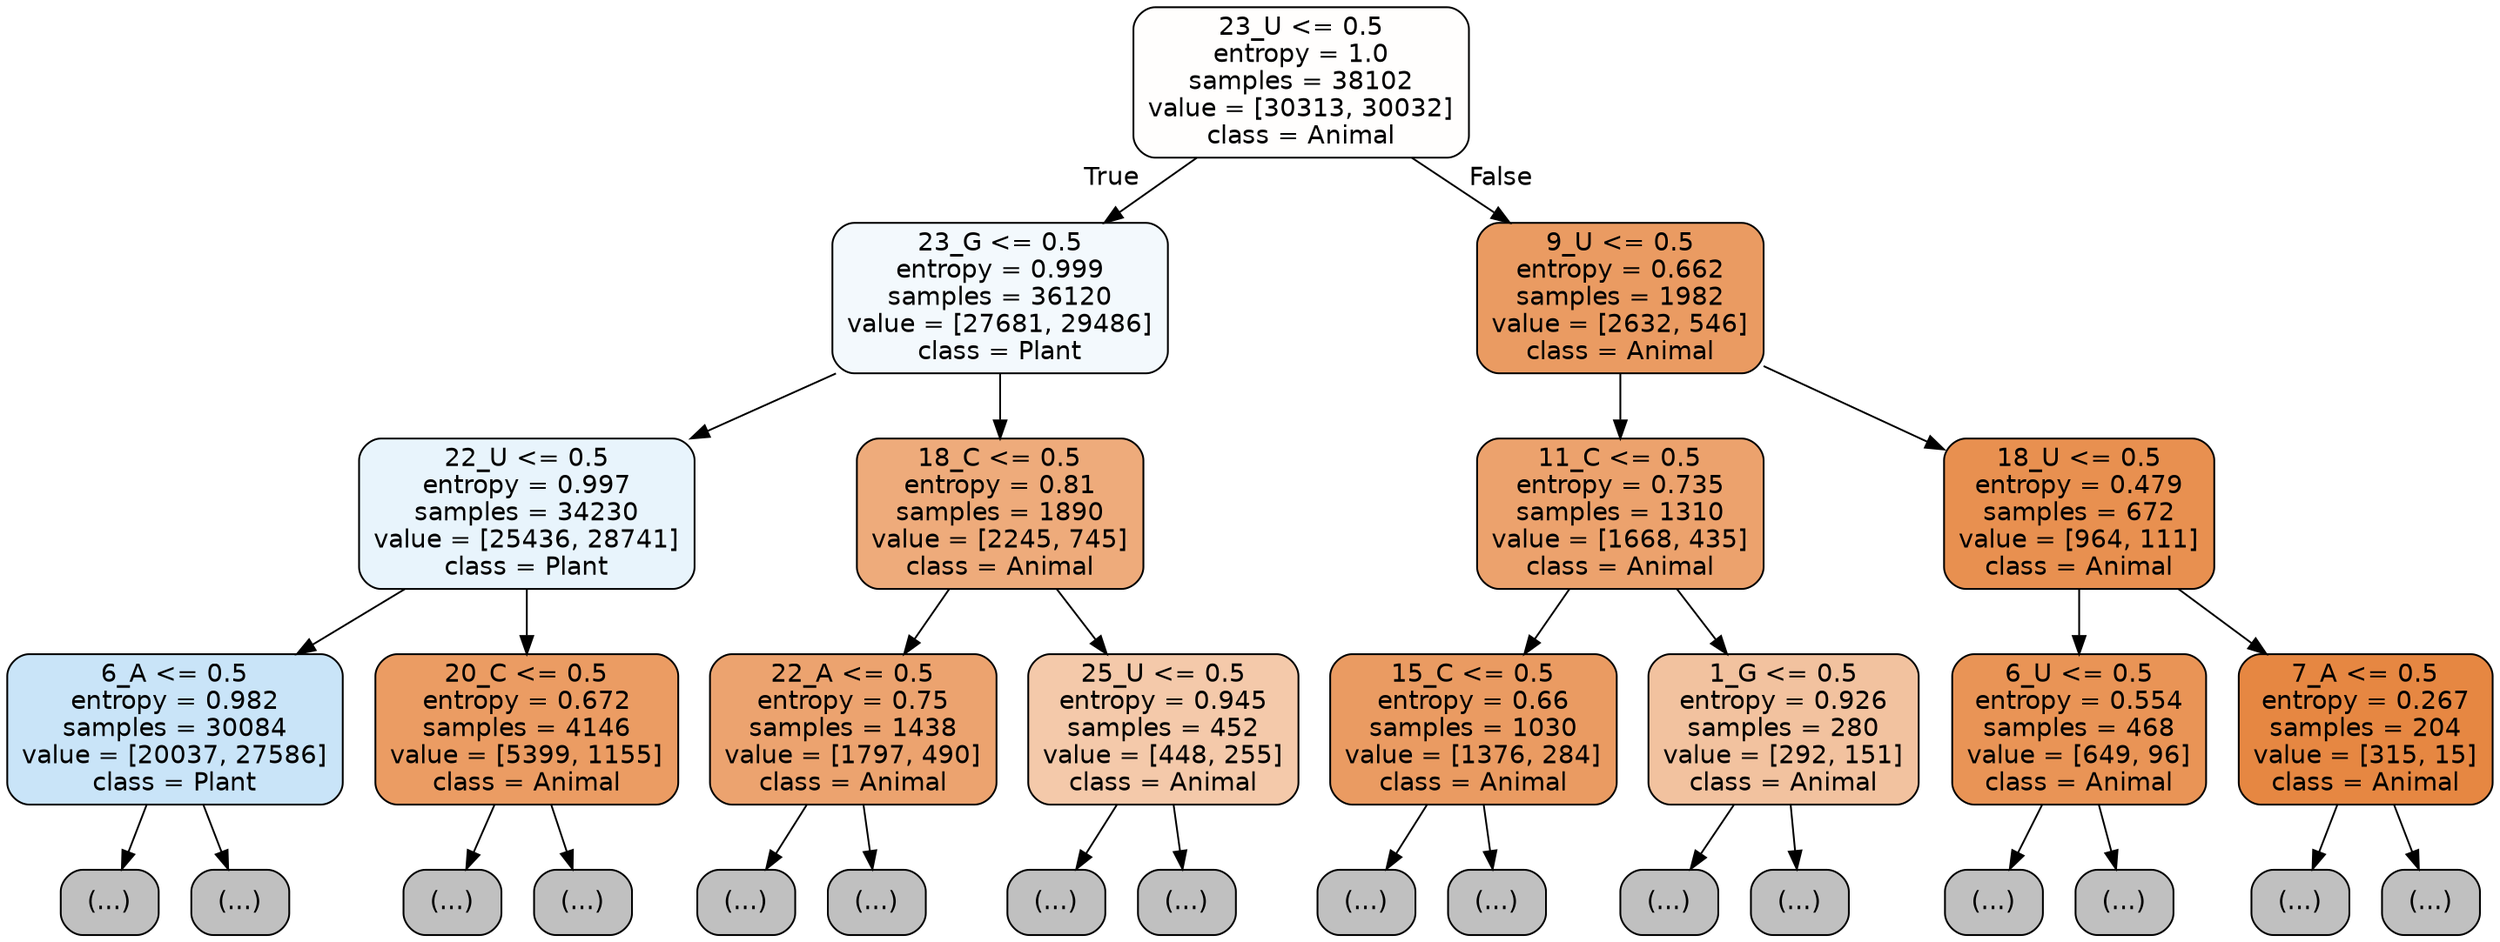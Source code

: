 digraph Tree {
node [shape=box, style="filled, rounded", color="black", fontname="helvetica"] ;
edge [fontname="helvetica"] ;
0 [label="23_U <= 0.5\nentropy = 1.0\nsamples = 38102\nvalue = [30313, 30032]\nclass = Animal", fillcolor="#fffefd"] ;
1 [label="23_G <= 0.5\nentropy = 0.999\nsamples = 36120\nvalue = [27681, 29486]\nclass = Plant", fillcolor="#f3f9fd"] ;
0 -> 1 [labeldistance=2.5, labelangle=45, headlabel="True"] ;
2 [label="22_U <= 0.5\nentropy = 0.997\nsamples = 34230\nvalue = [25436, 28741]\nclass = Plant", fillcolor="#e8f4fc"] ;
1 -> 2 ;
3 [label="6_A <= 0.5\nentropy = 0.982\nsamples = 30084\nvalue = [20037, 27586]\nclass = Plant", fillcolor="#c9e4f8"] ;
2 -> 3 ;
4 [label="(...)", fillcolor="#C0C0C0"] ;
3 -> 4 ;
10377 [label="(...)", fillcolor="#C0C0C0"] ;
3 -> 10377 ;
13376 [label="20_C <= 0.5\nentropy = 0.672\nsamples = 4146\nvalue = [5399, 1155]\nclass = Animal", fillcolor="#eb9c63"] ;
2 -> 13376 ;
13377 [label="(...)", fillcolor="#C0C0C0"] ;
13376 -> 13377 ;
14540 [label="(...)", fillcolor="#C0C0C0"] ;
13376 -> 14540 ;
14931 [label="18_C <= 0.5\nentropy = 0.81\nsamples = 1890\nvalue = [2245, 745]\nclass = Animal", fillcolor="#eeab7b"] ;
1 -> 14931 ;
14932 [label="22_A <= 0.5\nentropy = 0.75\nsamples = 1438\nvalue = [1797, 490]\nclass = Animal", fillcolor="#eca36f"] ;
14931 -> 14932 ;
14933 [label="(...)", fillcolor="#C0C0C0"] ;
14932 -> 14933 ;
15348 [label="(...)", fillcolor="#C0C0C0"] ;
14932 -> 15348 ;
15471 [label="25_U <= 0.5\nentropy = 0.945\nsamples = 452\nvalue = [448, 255]\nclass = Animal", fillcolor="#f4c9aa"] ;
14931 -> 15471 ;
15472 [label="(...)", fillcolor="#C0C0C0"] ;
15471 -> 15472 ;
15641 [label="(...)", fillcolor="#C0C0C0"] ;
15471 -> 15641 ;
15654 [label="9_U <= 0.5\nentropy = 0.662\nsamples = 1982\nvalue = [2632, 546]\nclass = Animal", fillcolor="#ea9b62"] ;
0 -> 15654 [labeldistance=2.5, labelangle=-45, headlabel="False"] ;
15655 [label="11_C <= 0.5\nentropy = 0.735\nsamples = 1310\nvalue = [1668, 435]\nclass = Animal", fillcolor="#eca26d"] ;
15654 -> 15655 ;
15656 [label="15_C <= 0.5\nentropy = 0.66\nsamples = 1030\nvalue = [1376, 284]\nclass = Animal", fillcolor="#ea9b62"] ;
15655 -> 15656 ;
15657 [label="(...)", fillcolor="#C0C0C0"] ;
15656 -> 15657 ;
15956 [label="(...)", fillcolor="#C0C0C0"] ;
15656 -> 15956 ;
16067 [label="1_G <= 0.5\nentropy = 0.926\nsamples = 280\nvalue = [292, 151]\nclass = Animal", fillcolor="#f2c29f"] ;
15655 -> 16067 ;
16068 [label="(...)", fillcolor="#C0C0C0"] ;
16067 -> 16068 ;
16179 [label="(...)", fillcolor="#C0C0C0"] ;
16067 -> 16179 ;
16198 [label="18_U <= 0.5\nentropy = 0.479\nsamples = 672\nvalue = [964, 111]\nclass = Animal", fillcolor="#e89050"] ;
15654 -> 16198 ;
16199 [label="6_U <= 0.5\nentropy = 0.554\nsamples = 468\nvalue = [649, 96]\nclass = Animal", fillcolor="#e99456"] ;
16198 -> 16199 ;
16200 [label="(...)", fillcolor="#C0C0C0"] ;
16199 -> 16200 ;
16313 [label="(...)", fillcolor="#C0C0C0"] ;
16199 -> 16313 ;
16336 [label="7_A <= 0.5\nentropy = 0.267\nsamples = 204\nvalue = [315, 15]\nclass = Animal", fillcolor="#e68742"] ;
16198 -> 16336 ;
16337 [label="(...)", fillcolor="#C0C0C0"] ;
16336 -> 16337 ;
16376 [label="(...)", fillcolor="#C0C0C0"] ;
16336 -> 16376 ;
}